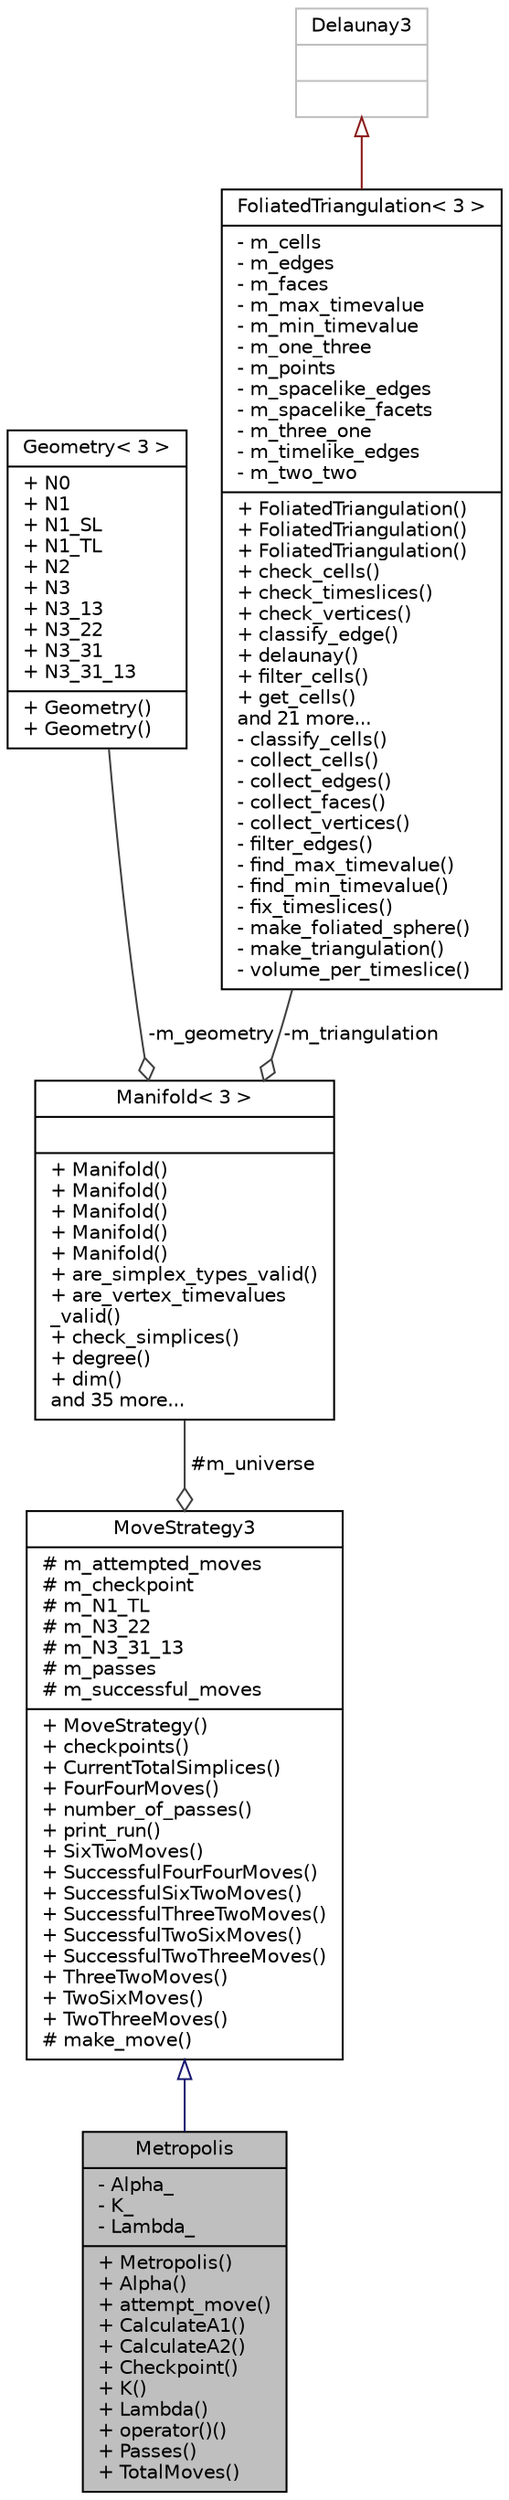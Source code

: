 digraph "Metropolis"
{
 // LATEX_PDF_SIZE
  edge [fontname="Helvetica",fontsize="10",labelfontname="Helvetica",labelfontsize="10"];
  node [fontname="Helvetica",fontsize="10",shape=record];
  Node1 [label="{Metropolis\n|- Alpha_\l- K_\l- Lambda_\l|+ Metropolis()\l+ Alpha()\l+ attempt_move()\l+ CalculateA1()\l+ CalculateA2()\l+ Checkpoint()\l+ K()\l+ Lambda()\l+ operator()()\l+ Passes()\l+ TotalMoves()\l}",height=0.2,width=0.4,color="black", fillcolor="grey75", style="filled", fontcolor="black",tooltip="Metropolis-Hastings algorithm function object."];
  Node2 -> Node1 [dir="back",color="midnightblue",fontsize="10",style="solid",arrowtail="onormal",fontname="Helvetica"];
  Node2 [label="{MoveStrategy3\n|# m_attempted_moves\l# m_checkpoint\l# m_N1_TL\l# m_N3_22\l# m_N3_31_13\l# m_passes\l# m_successful_moves\l|+ MoveStrategy()\l+ checkpoints()\l+ CurrentTotalSimplices()\l+ FourFourMoves()\l+ number_of_passes()\l+ print_run()\l+ SixTwoMoves()\l+ SuccessfulFourFourMoves()\l+ SuccessfulSixTwoMoves()\l+ SuccessfulThreeTwoMoves()\l+ SuccessfulTwoSixMoves()\l+ SuccessfulTwoThreeMoves()\l+ ThreeTwoMoves()\l+ TwoSixMoves()\l+ TwoThreeMoves()\l# make_move()\l}",height=0.2,width=0.4,color="black", fillcolor="white", style="filled",URL="$class_move_strategy_3_013_01_4.html",tooltip=" "];
  Node3 -> Node2 [color="grey25",fontsize="10",style="solid",label=" #m_universe" ,arrowhead="odiamond",fontname="Helvetica"];
  Node3 [label="{Manifold\< 3 \>\n||+ Manifold()\l+ Manifold()\l+ Manifold()\l+ Manifold()\l+ Manifold()\l+ are_simplex_types_valid()\l+ are_vertex_timevalues\l_valid()\l+ check_simplices()\l+ degree()\l+ dim()\land 35 more...\l}",height=0.2,width=0.4,color="black", fillcolor="white", style="filled",URL="$class_manifold_3_013_01_4.html",tooltip="3D Manifold"];
  Node4 -> Node3 [color="grey25",fontsize="10",style="solid",label=" -m_geometry" ,arrowhead="odiamond",fontname="Helvetica"];
  Node4 [label="{Geometry\< 3 \>\n|+ N0\l+ N1\l+ N1_SL\l+ N1_TL\l+ N2\l+ N3\l+ N3_13\l+ N3_22\l+ N3_31\l+ N3_31_13\l|+ Geometry()\l+ Geometry()\l}",height=0.2,width=0.4,color="black", fillcolor="white", style="filled",URL="$struct_geometry_3_013_01_4.html",tooltip="3D Geometry"];
  Node5 -> Node3 [color="grey25",fontsize="10",style="solid",label=" -m_triangulation" ,arrowhead="odiamond",fontname="Helvetica"];
  Node5 [label="{FoliatedTriangulation\< 3 \>\n|- m_cells\l- m_edges\l- m_faces\l- m_max_timevalue\l- m_min_timevalue\l- m_one_three\l- m_points\l- m_spacelike_edges\l- m_spacelike_facets\l- m_three_one\l- m_timelike_edges\l- m_two_two\l|+ FoliatedTriangulation()\l+ FoliatedTriangulation()\l+ FoliatedTriangulation()\l+ check_cells()\l+ check_timeslices()\l+ check_vertices()\l+ classify_edge()\l+ delaunay()\l+ filter_cells()\l+ get_cells()\land 21 more...\l- classify_cells()\l- collect_cells()\l- collect_edges()\l- collect_faces()\l- collect_vertices()\l- filter_edges()\l- find_max_timevalue()\l- find_min_timevalue()\l- fix_timeslices()\l- make_foliated_sphere()\l- make_triangulation()\l- volume_per_timeslice()\l}",height=0.2,width=0.4,color="black", fillcolor="white", style="filled",URL="$class_foliated_triangulation_3_013_01_4.html",tooltip="3D Triangulation"];
  Node6 -> Node5 [dir="back",color="firebrick4",fontsize="10",style="solid",arrowtail="onormal",fontname="Helvetica"];
  Node6 [label="{Delaunay3\n||}",height=0.2,width=0.4,color="grey75", fillcolor="white", style="filled",tooltip=" "];
}

